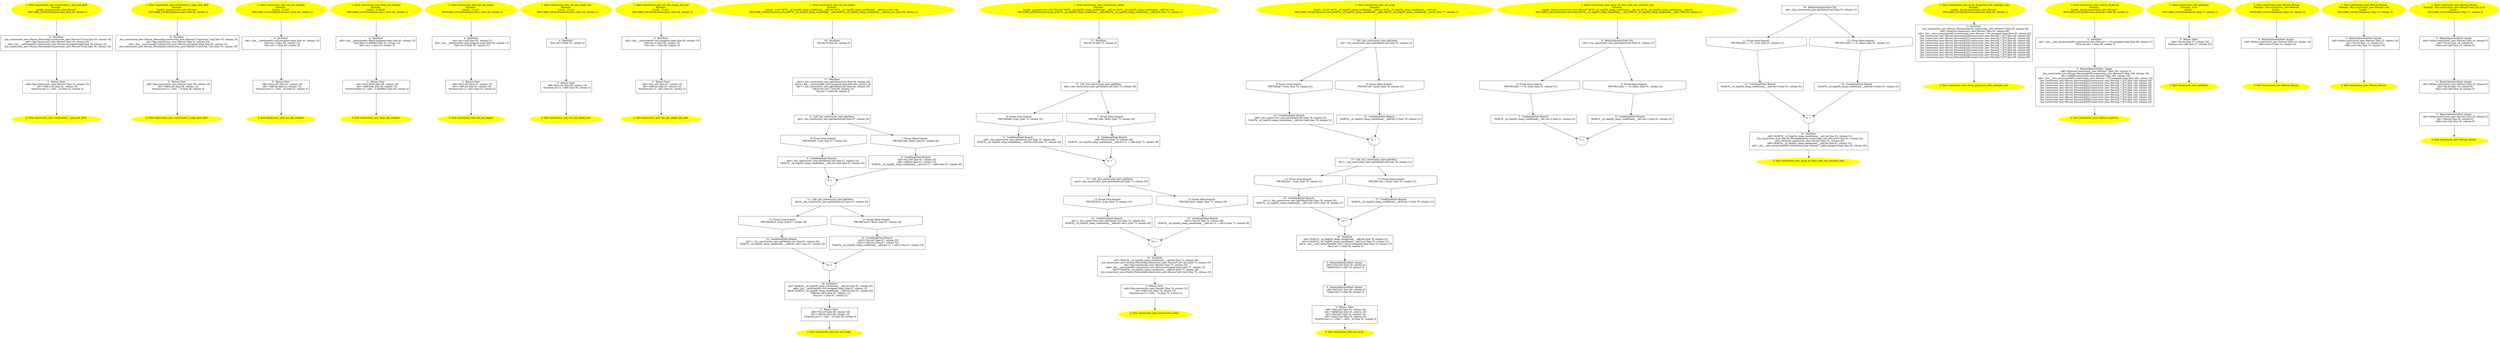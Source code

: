 /* @generated */
digraph cfg {
"constructor_1_arg_new_div0#constructor_new#798841234716809588.2c010a7c7293e961b9ed8149c3f3debe_1" [label="1: Start constructor_new::constructor_1_arg_new_div0\nFormals: \nLocals:  p:constructor_new::Person* \n   DECLARE_LOCALS(&return,&p); [line 29, column 1]\n " color=yellow style=filled]
	

	 "constructor_1_arg_new_div0#constructor_new#798841234716809588.2c010a7c7293e961b9ed8149c3f3debe_1" -> "constructor_1_arg_new_div0#constructor_new#798841234716809588.2c010a7c7293e961b9ed8149c3f3debe_4" ;
"constructor_1_arg_new_div0#constructor_new#798841234716809588.2c010a7c7293e961b9ed8149c3f3debe_2" [label="2: Exit constructor_new::constructor_1_arg_new_div0 \n  " color=yellow style=filled]
	

"constructor_1_arg_new_div0#constructor_new#798841234716809588.2c010a7c7293e961b9ed8149c3f3debe_3" [label="3:  Return Stmt \n   n$0=*&p:constructor_new::Person* [line 31, column 15]\n  n$1=*n$0.x:int [line 31, column 15]\n  *&return:int=(1 / (n$1 - 5)) [line 31, column 3]\n " shape="box"]
	

	 "constructor_1_arg_new_div0#constructor_new#798841234716809588.2c010a7c7293e961b9ed8149c3f3debe_3" -> "constructor_1_arg_new_div0#constructor_new#798841234716809588.2c010a7c7293e961b9ed8149c3f3debe_2" ;
"constructor_1_arg_new_div0#constructor_new#798841234716809588.2c010a7c7293e961b9ed8149c3f3debe_4" [label="4:  DeclStmt \n   _fun_constructor_new::Person_Person(&p:constructor_new::Person**,5:int) [line 30, column 19]\n  n$2=*&p:constructor_new::Person* [line 30, column 19]\n  n$3=_fun___new(sizeof(t=constructor_new::Person):unsigned long) [line 30, column 15]\n  _fun_constructor_new::Person_Person(n$3:constructor_new::Person*,5:int) [line 30, column 19]\n " shape="box"]
	

	 "constructor_1_arg_new_div0#constructor_new#798841234716809588.2c010a7c7293e961b9ed8149c3f3debe_4" -> "constructor_1_arg_new_div0#constructor_new#798841234716809588.2c010a7c7293e961b9ed8149c3f3debe_3" ;
"constructor_3_args_new_div0#constructor_new#13438839859480315932.2122014ebac449e6fb981ba75ba0617e_1" [label="1: Start constructor_new::constructor_3_args_new_div0\nFormals: \nLocals:  p:constructor_new::Person* \n   DECLARE_LOCALS(&return,&p); [line 34, column 1]\n " color=yellow style=filled]
	

	 "constructor_3_args_new_div0#constructor_new#13438839859480315932.2122014ebac449e6fb981ba75ba0617e_1" -> "constructor_3_args_new_div0#constructor_new#13438839859480315932.2122014ebac449e6fb981ba75ba0617e_4" ;
"constructor_3_args_new_div0#constructor_new#13438839859480315932.2122014ebac449e6fb981ba75ba0617e_2" [label="2: Exit constructor_new::constructor_3_args_new_div0 \n  " color=yellow style=filled]
	

"constructor_3_args_new_div0#constructor_new#13438839859480315932.2122014ebac449e6fb981ba75ba0617e_3" [label="3:  Return Stmt \n   n$0=*&p:constructor_new::Person* [line 36, column 15]\n  n$1=*n$0.z:int [line 36, column 15]\n  *&return:int=(1 / (n$1 - 7)) [line 36, column 3]\n " shape="box"]
	

	 "constructor_3_args_new_div0#constructor_new#13438839859480315932.2122014ebac449e6fb981ba75ba0617e_3" -> "constructor_3_args_new_div0#constructor_new#13438839859480315932.2122014ebac449e6fb981ba75ba0617e_2" ;
"constructor_3_args_new_div0#constructor_new#13438839859480315932.2122014ebac449e6fb981ba75ba0617e_4" [label="4:  DeclStmt \n   _fun_constructor_new::Person_Person(&p:constructor_new::Person**,5:int,6:int,7:int) [line 35, column 19]\n  n$2=*&p:constructor_new::Person* [line 35, column 19]\n  n$3=_fun___new(sizeof(t=constructor_new::Person):unsigned long) [line 35, column 15]\n  _fun_constructor_new::Person_Person(n$3:constructor_new::Person*,5:int,6:int,7:int) [line 35, column 19]\n " shape="box"]
	

	 "constructor_3_args_new_div0#constructor_new#13438839859480315932.2122014ebac449e6fb981ba75ba0617e_4" -> "constructor_3_args_new_div0#constructor_new#13438839859480315932.2122014ebac449e6fb981ba75ba0617e_3" ;
"int_init_number#constructor_new#16564762083428359974.2a1c04c2e924068dd02b097712efe518_1" [label="1: Start constructor_new::int_init_number\nFormals: \nLocals:  x1:int* \n   DECLARE_LOCALS(&return,&x1); [line 39, column 1]\n " color=yellow style=filled]
	

	 "int_init_number#constructor_new#16564762083428359974.2a1c04c2e924068dd02b097712efe518_1" -> "int_init_number#constructor_new#16564762083428359974.2a1c04c2e924068dd02b097712efe518_4" ;
"int_init_number#constructor_new#16564762083428359974.2a1c04c2e924068dd02b097712efe518_2" [label="2: Exit constructor_new::int_init_number \n  " color=yellow style=filled]
	

"int_init_number#constructor_new#16564762083428359974.2a1c04c2e924068dd02b097712efe518_3" [label="3:  Return Stmt \n   n$0=*&x1:int* [line 41, column 16]\n  n$1=*n$0:int [line 41, column 15]\n  *&return:int=(1 / (n$1 - 5)) [line 41, column 3]\n " shape="box"]
	

	 "int_init_number#constructor_new#16564762083428359974.2a1c04c2e924068dd02b097712efe518_3" -> "int_init_number#constructor_new#16564762083428359974.2a1c04c2e924068dd02b097712efe518_2" ;
"int_init_number#constructor_new#16564762083428359974.2a1c04c2e924068dd02b097712efe518_4" [label="4:  DeclStmt \n   n$2=_fun___new(sizeof(t=int):unsigned long) [line 40, column 13]\n  *n$2:int=5 [line 40, column 13]\n  *&x1:int=-1 [line 40, column 3]\n " shape="box"]
	

	 "int_init_number#constructor_new#16564762083428359974.2a1c04c2e924068dd02b097712efe518_4" -> "int_init_number#constructor_new#16564762083428359974.2a1c04c2e924068dd02b097712efe518_3" ;
"float_init_number#constructor_new#3988440966025503299.b1d13528d0a983c1943c8fdd13e58be6_1" [label="1: Start constructor_new::float_init_number\nFormals: \nLocals:  x1:float* \n   DECLARE_LOCALS(&return,&x1); [line 44, column 1]\n " color=yellow style=filled]
	

	 "float_init_number#constructor_new#3988440966025503299.b1d13528d0a983c1943c8fdd13e58be6_1" -> "float_init_number#constructor_new#3988440966025503299.b1d13528d0a983c1943c8fdd13e58be6_4" ;
"float_init_number#constructor_new#3988440966025503299.b1d13528d0a983c1943c8fdd13e58be6_2" [label="2: Exit constructor_new::float_init_number \n  " color=yellow style=filled]
	

"float_init_number#constructor_new#3988440966025503299.b1d13528d0a983c1943c8fdd13e58be6_3" [label="3:  Return Stmt \n   n$0=*&x1:float* [line 46, column 16]\n  n$1=*n$0:float [line 46, column 15]\n  *&return:float=(1 / (n$1 - 5.400000)) [line 46, column 3]\n " shape="box"]
	

	 "float_init_number#constructor_new#3988440966025503299.b1d13528d0a983c1943c8fdd13e58be6_3" -> "float_init_number#constructor_new#3988440966025503299.b1d13528d0a983c1943c8fdd13e58be6_2" ;
"float_init_number#constructor_new#3988440966025503299.b1d13528d0a983c1943c8fdd13e58be6_4" [label="4:  DeclStmt \n   n$2=_fun___new(sizeof(t=float):unsigned long) [line 45, column 15]\n  *n$2:float=5.400000 [line 45, column 15]\n  *&x1:int=-1 [line 45, column 3]\n " shape="box"]
	

	 "float_init_number#constructor_new#3988440966025503299.b1d13528d0a983c1943c8fdd13e58be6_4" -> "float_init_number#constructor_new#3988440966025503299.b1d13528d0a983c1943c8fdd13e58be6_3" ;
"int_init_empty#constructor_new#15413029864213743197.d5b807871fe4ea10e898a381f0edef4d_1" [label="1: Start constructor_new::int_init_empty\nFormals: \nLocals:  x1:int* \n   DECLARE_LOCALS(&return,&x1); [line 49, column 1]\n " color=yellow style=filled]
	

	 "int_init_empty#constructor_new#15413029864213743197.d5b807871fe4ea10e898a381f0edef4d_1" -> "int_init_empty#constructor_new#15413029864213743197.d5b807871fe4ea10e898a381f0edef4d_4" ;
"int_init_empty#constructor_new#15413029864213743197.d5b807871fe4ea10e898a381f0edef4d_2" [label="2: Exit constructor_new::int_init_empty \n  " color=yellow style=filled]
	

"int_init_empty#constructor_new#15413029864213743197.d5b807871fe4ea10e898a381f0edef4d_3" [label="3:  Return Stmt \n   n$0=*&x1:int* [line 51, column 15]\n  n$1=*n$0:int [line 51, column 14]\n  *&return:int=(1 / n$1) [line 51, column 3]\n " shape="box"]
	

	 "int_init_empty#constructor_new#15413029864213743197.d5b807871fe4ea10e898a381f0edef4d_3" -> "int_init_empty#constructor_new#15413029864213743197.d5b807871fe4ea10e898a381f0edef4d_2" ;
"int_init_empty#constructor_new#15413029864213743197.d5b807871fe4ea10e898a381f0edef4d_4" [label="4:  DeclStmt \n   *&x1:int*=null [line 50, column 21]\n  n$2=_fun___new(sizeof(t=int):unsigned long) [line 50, column 13]\n  *n$2:int=0 [line 50, column 21]\n " shape="box"]
	

	 "int_init_empty#constructor_new#15413029864213743197.d5b807871fe4ea10e898a381f0edef4d_4" -> "int_init_empty#constructor_new#15413029864213743197.d5b807871fe4ea10e898a381f0edef4d_3" ;
"int_init_empty_list#constructor_new#3613770932207490177.2b4662eed1a13d3237e163f39bc6397c_1" [label="1: Start constructor_new::int_init_empty_list\nFormals: \nLocals:  x1:int \n   DECLARE_LOCALS(&return,&x1); [line 54, column 1]\n " color=yellow style=filled]
	

	 "int_init_empty_list#constructor_new#3613770932207490177.2b4662eed1a13d3237e163f39bc6397c_1" -> "int_init_empty_list#constructor_new#3613770932207490177.2b4662eed1a13d3237e163f39bc6397c_4" ;
"int_init_empty_list#constructor_new#3613770932207490177.2b4662eed1a13d3237e163f39bc6397c_2" [label="2: Exit constructor_new::int_init_empty_list \n  " color=yellow style=filled]
	

"int_init_empty_list#constructor_new#3613770932207490177.2b4662eed1a13d3237e163f39bc6397c_3" [label="3:  Return Stmt \n   n$0=*&x1:int [line 56, column 14]\n  *&return:int=(1 / n$0) [line 56, column 3]\n " shape="box"]
	

	 "int_init_empty_list#constructor_new#3613770932207490177.2b4662eed1a13d3237e163f39bc6397c_3" -> "int_init_empty_list#constructor_new#3613770932207490177.2b4662eed1a13d3237e163f39bc6397c_2" ;
"int_init_empty_list#constructor_new#3613770932207490177.2b4662eed1a13d3237e163f39bc6397c_4" [label="4:  DeclStmt \n   *&x1:int=0 [line 55, column 3]\n " shape="box"]
	

	 "int_init_empty_list#constructor_new#3613770932207490177.2b4662eed1a13d3237e163f39bc6397c_4" -> "int_init_empty_list#constructor_new#3613770932207490177.2b4662eed1a13d3237e163f39bc6397c_3" ;
"int_init_empty_list_new#constructor_new#18093274870234850959.e77c2840901e6e789e52d55ac81db88f_1" [label="1: Start constructor_new::int_init_empty_list_new\nFormals: \nLocals:  x1:int* \n   DECLARE_LOCALS(&return,&x1); [line 59, column 1]\n " color=yellow style=filled]
	

	 "int_init_empty_list_new#constructor_new#18093274870234850959.e77c2840901e6e789e52d55ac81db88f_1" -> "int_init_empty_list_new#constructor_new#18093274870234850959.e77c2840901e6e789e52d55ac81db88f_4" ;
"int_init_empty_list_new#constructor_new#18093274870234850959.e77c2840901e6e789e52d55ac81db88f_2" [label="2: Exit constructor_new::int_init_empty_list_new \n  " color=yellow style=filled]
	

"int_init_empty_list_new#constructor_new#18093274870234850959.e77c2840901e6e789e52d55ac81db88f_3" [label="3:  Return Stmt \n   n$0=*&x1:int* [line 61, column 15]\n  n$1=*n$0:int [line 61, column 14]\n  *&return:int=(1 / n$1) [line 61, column 3]\n " shape="box"]
	

	 "int_init_empty_list_new#constructor_new#18093274870234850959.e77c2840901e6e789e52d55ac81db88f_3" -> "int_init_empty_list_new#constructor_new#18093274870234850959.e77c2840901e6e789e52d55ac81db88f_2" ;
"int_init_empty_list_new#constructor_new#18093274870234850959.e77c2840901e6e789e52d55ac81db88f_4" [label="4:  DeclStmt \n   n$2=_fun___new(sizeof(t=int):unsigned long) [line 60, column 13]\n  *n$2:int=0 [line 60, column 13]\n  *&x1:int=-1 [line 60, column 3]\n " shape="box"]
	

	 "int_init_empty_list_new#constructor_new#18093274870234850959.e77c2840901e6e789e52d55ac81db88f_4" -> "int_init_empty_list_new#constructor_new#18093274870234850959.e77c2840901e6e789e52d55ac81db88f_3" ;
"int_init_nodes#constructor_new#3816193909145311065.e18f1e2417086b4c8d20246eeee5dd01_1" [label="1: Start constructor_new::int_init_nodes\nFormals: \nLocals:  x:int* 0$?%__sil_tmpSIL_temp_conditional___n$2:int 0$?%__sil_tmpSIL_temp_conditional___n$9:int y:int* z:int \n   DECLARE_LOCALS(&return,&x,&0$?%__sil_tmpSIL_temp_conditional___n$2,&0$?%__sil_tmpSIL_temp_conditional___n$9,&y,&z); [line 64, column 1]\n " color=yellow style=filled]
	

	 "int_init_nodes#constructor_new#3816193909145311065.e18f1e2417086b4c8d20246eeee5dd01_1" -> "int_init_nodes#constructor_new#3816193909145311065.e18f1e2417086b4c8d20246eeee5dd01_18" ;
"int_init_nodes#constructor_new#3816193909145311065.e18f1e2417086b4c8d20246eeee5dd01_2" [label="2: Exit constructor_new::int_init_nodes \n  " color=yellow style=filled]
	

"int_init_nodes#constructor_new#3816193909145311065.e18f1e2417086b4c8d20246eeee5dd01_3" [label="3:  Return Stmt \n   n$0=*&x:int* [line 68, column 16]\n  n$1=*n$0:int [line 68, column 15]\n  *&return:int=(1 / (n$1 - 5)) [line 68, column 3]\n " shape="box"]
	

	 "int_init_nodes#constructor_new#3816193909145311065.e18f1e2417086b4c8d20246eeee5dd01_3" -> "int_init_nodes#constructor_new#3816193909145311065.e18f1e2417086b4c8d20246eeee5dd01_2" ;
"int_init_nodes#constructor_new#3816193909145311065.e18f1e2417086b4c8d20246eeee5dd01_4" [label="4: + \n  " ]
	

	 "int_init_nodes#constructor_new#3816193909145311065.e18f1e2417086b4c8d20246eeee5dd01_4" -> "int_init_nodes#constructor_new#3816193909145311065.e18f1e2417086b4c8d20246eeee5dd01_11" ;
"int_init_nodes#constructor_new#3816193909145311065.e18f1e2417086b4c8d20246eeee5dd01_5" [label="5:  Call _fun_constructor_new::getValue \n   n$3=_fun_constructor_new::getValue(0:int) [line 67, column 20]\n " shape="box"]
	

	 "int_init_nodes#constructor_new#3816193909145311065.e18f1e2417086b4c8d20246eeee5dd01_5" -> "int_init_nodes#constructor_new#3816193909145311065.e18f1e2417086b4c8d20246eeee5dd01_6" ;
	 "int_init_nodes#constructor_new#3816193909145311065.e18f1e2417086b4c8d20246eeee5dd01_5" -> "int_init_nodes#constructor_new#3816193909145311065.e18f1e2417086b4c8d20246eeee5dd01_7" ;
"int_init_nodes#constructor_new#3816193909145311065.e18f1e2417086b4c8d20246eeee5dd01_6" [label="6: Prune (true branch) \n   PRUNE(n$3, true); [line 67, column 20]\n " shape="invhouse"]
	

	 "int_init_nodes#constructor_new#3816193909145311065.e18f1e2417086b4c8d20246eeee5dd01_6" -> "int_init_nodes#constructor_new#3816193909145311065.e18f1e2417086b4c8d20246eeee5dd01_8" ;
"int_init_nodes#constructor_new#3816193909145311065.e18f1e2417086b4c8d20246eeee5dd01_7" [label="7: Prune (false branch) \n   PRUNE(!n$3, false); [line 67, column 20]\n " shape="invhouse"]
	

	 "int_init_nodes#constructor_new#3816193909145311065.e18f1e2417086b4c8d20246eeee5dd01_7" -> "int_init_nodes#constructor_new#3816193909145311065.e18f1e2417086b4c8d20246eeee5dd01_9" ;
"int_init_nodes#constructor_new#3816193909145311065.e18f1e2417086b4c8d20246eeee5dd01_8" [label="8:  ConditinalStmt Branch \n   n$4=_fun_constructor_new::getValue(1:int) [line 67, column 34]\n  *&0$?%__sil_tmpSIL_temp_conditional___n$2:int=n$4 [line 67, column 20]\n " shape="box"]
	

	 "int_init_nodes#constructor_new#3816193909145311065.e18f1e2417086b4c8d20246eeee5dd01_8" -> "int_init_nodes#constructor_new#3816193909145311065.e18f1e2417086b4c8d20246eeee5dd01_4" ;
"int_init_nodes#constructor_new#3816193909145311065.e18f1e2417086b4c8d20246eeee5dd01_9" [label="9:  ConditinalStmt Branch \n   n$5=*&y:int* [line 67, column 53]\n  n$6=*n$5:int [line 67, column 52]\n  *&0$?%__sil_tmpSIL_temp_conditional___n$2:int=(1 + n$6) [line 67, column 20]\n " shape="box"]
	

	 "int_init_nodes#constructor_new#3816193909145311065.e18f1e2417086b4c8d20246eeee5dd01_9" -> "int_init_nodes#constructor_new#3816193909145311065.e18f1e2417086b4c8d20246eeee5dd01_4" ;
"int_init_nodes#constructor_new#3816193909145311065.e18f1e2417086b4c8d20246eeee5dd01_10" [label="10: + \n  " ]
	

	 "int_init_nodes#constructor_new#3816193909145311065.e18f1e2417086b4c8d20246eeee5dd01_10" -> "int_init_nodes#constructor_new#3816193909145311065.e18f1e2417086b4c8d20246eeee5dd01_16" ;
"int_init_nodes#constructor_new#3816193909145311065.e18f1e2417086b4c8d20246eeee5dd01_11" [label="11:  Call _fun_constructor_new::getValue \n   n$10=_fun_constructor_new::getValue(0:int) [line 67, column 20]\n " shape="box"]
	

	 "int_init_nodes#constructor_new#3816193909145311065.e18f1e2417086b4c8d20246eeee5dd01_11" -> "int_init_nodes#constructor_new#3816193909145311065.e18f1e2417086b4c8d20246eeee5dd01_12" ;
	 "int_init_nodes#constructor_new#3816193909145311065.e18f1e2417086b4c8d20246eeee5dd01_11" -> "int_init_nodes#constructor_new#3816193909145311065.e18f1e2417086b4c8d20246eeee5dd01_13" ;
"int_init_nodes#constructor_new#3816193909145311065.e18f1e2417086b4c8d20246eeee5dd01_12" [label="12: Prune (true branch) \n   PRUNE(n$10, true); [line 67, column 20]\n " shape="invhouse"]
	

	 "int_init_nodes#constructor_new#3816193909145311065.e18f1e2417086b4c8d20246eeee5dd01_12" -> "int_init_nodes#constructor_new#3816193909145311065.e18f1e2417086b4c8d20246eeee5dd01_14" ;
"int_init_nodes#constructor_new#3816193909145311065.e18f1e2417086b4c8d20246eeee5dd01_13" [label="13: Prune (false branch) \n   PRUNE(!n$10, false); [line 67, column 20]\n " shape="invhouse"]
	

	 "int_init_nodes#constructor_new#3816193909145311065.e18f1e2417086b4c8d20246eeee5dd01_13" -> "int_init_nodes#constructor_new#3816193909145311065.e18f1e2417086b4c8d20246eeee5dd01_15" ;
"int_init_nodes#constructor_new#3816193909145311065.e18f1e2417086b4c8d20246eeee5dd01_14" [label="14:  ConditinalStmt Branch \n   n$11=_fun_constructor_new::getValue(1:int) [line 67, column 34]\n  *&0$?%__sil_tmpSIL_temp_conditional___n$9:int=n$11 [line 67, column 20]\n " shape="box"]
	

	 "int_init_nodes#constructor_new#3816193909145311065.e18f1e2417086b4c8d20246eeee5dd01_14" -> "int_init_nodes#constructor_new#3816193909145311065.e18f1e2417086b4c8d20246eeee5dd01_10" ;
"int_init_nodes#constructor_new#3816193909145311065.e18f1e2417086b4c8d20246eeee5dd01_15" [label="15:  ConditinalStmt Branch \n   n$12=*&y:int* [line 67, column 53]\n  n$13=*n$12:int [line 67, column 52]\n  *&0$?%__sil_tmpSIL_temp_conditional___n$9:int=(1 + n$13) [line 67, column 20]\n " shape="box"]
	

	 "int_init_nodes#constructor_new#3816193909145311065.e18f1e2417086b4c8d20246eeee5dd01_15" -> "int_init_nodes#constructor_new#3816193909145311065.e18f1e2417086b4c8d20246eeee5dd01_10" ;
"int_init_nodes#constructor_new#3816193909145311065.e18f1e2417086b4c8d20246eeee5dd01_16" [label="16:  DeclStmt \n   n$7=*&0$?%__sil_tmpSIL_temp_conditional___n$2:int [line 67, column 20]\n  n$8=_fun___new(sizeof(t=int):unsigned long) [line 67, column 12]\n  n$14=*&0$?%__sil_tmpSIL_temp_conditional___n$9:int [line 67, column 20]\n  *n$8:int=n$14 [line 67, column 12]\n  *&x:int=-1 [line 67, column 3]\n " shape="box"]
	

	 "int_init_nodes#constructor_new#3816193909145311065.e18f1e2417086b4c8d20246eeee5dd01_16" -> "int_init_nodes#constructor_new#3816193909145311065.e18f1e2417086b4c8d20246eeee5dd01_3" ;
"int_init_nodes#constructor_new#3816193909145311065.e18f1e2417086b4c8d20246eeee5dd01_17" [label="17:  DeclStmt \n   n$15=_fun_constructor_new::getValue(4:int) [line 66, column 20]\n  n$16=_fun___new(sizeof(t=int):unsigned long) [line 66, column 12]\n  n$17=_fun_constructor_new::getValue(4:int) [line 66, column 20]\n  *n$16:int=n$17 [line 66, column 12]\n  *&y:int=-1 [line 66, column 3]\n " shape="box"]
	

	 "int_init_nodes#constructor_new#3816193909145311065.e18f1e2417086b4c8d20246eeee5dd01_17" -> "int_init_nodes#constructor_new#3816193909145311065.e18f1e2417086b4c8d20246eeee5dd01_5" ;
"int_init_nodes#constructor_new#3816193909145311065.e18f1e2417086b4c8d20246eeee5dd01_18" [label="18:  DeclStmt \n   *&z:int=6 [line 65, column 3]\n " shape="box"]
	

	 "int_init_nodes#constructor_new#3816193909145311065.e18f1e2417086b4c8d20246eeee5dd01_18" -> "int_init_nodes#constructor_new#3816193909145311065.e18f1e2417086b4c8d20246eeee5dd01_17" ;
"constructor_nodes#constructor_new#2199504594298711726.73e416487288cbd4adea79b64a17dbe2_1" [label="1: Start constructor_new::constructor_nodes\nFormals: \nLocals:  p:constructor_new::Person* 0$?%__sil_tmpSIL_temp_conditional___n$3:int 0$?%__sil_tmpSIL_temp_conditional___n$9:int z:int \n   DECLARE_LOCALS(&return,&p,&0$?%__sil_tmpSIL_temp_conditional___n$3,&0$?%__sil_tmpSIL_temp_conditional___n$9,&z); [line 71, column 1]\n " color=yellow style=filled]
	

	 "constructor_nodes#constructor_new#2199504594298711726.73e416487288cbd4adea79b64a17dbe2_1" -> "constructor_nodes#constructor_new#2199504594298711726.73e416487288cbd4adea79b64a17dbe2_17" ;
"constructor_nodes#constructor_new#2199504594298711726.73e416487288cbd4adea79b64a17dbe2_2" [label="2: Exit constructor_new::constructor_nodes \n  " color=yellow style=filled]
	

"constructor_nodes#constructor_new#2199504594298711726.73e416487288cbd4adea79b64a17dbe2_3" [label="3:  Return Stmt \n   n$0=*&p:constructor_new::Person* [line 74, column 15]\n  n$1=*n$0.x:int [line 74, column 15]\n  *&return:int=(1 / (n$1 - 7)) [line 74, column 3]\n " shape="box"]
	

	 "constructor_nodes#constructor_new#2199504594298711726.73e416487288cbd4adea79b64a17dbe2_3" -> "constructor_nodes#constructor_new#2199504594298711726.73e416487288cbd4adea79b64a17dbe2_2" ;
"constructor_nodes#constructor_new#2199504594298711726.73e416487288cbd4adea79b64a17dbe2_4" [label="4: + \n  " ]
	

	 "constructor_nodes#constructor_new#2199504594298711726.73e416487288cbd4adea79b64a17dbe2_4" -> "constructor_nodes#constructor_new#2199504594298711726.73e416487288cbd4adea79b64a17dbe2_11" ;
"constructor_nodes#constructor_new#2199504594298711726.73e416487288cbd4adea79b64a17dbe2_5" [label="5:  Call _fun_constructor_new::getValue \n   n$4=_fun_constructor_new::getValue(0:int) [line 73, column 26]\n " shape="box"]
	

	 "constructor_nodes#constructor_new#2199504594298711726.73e416487288cbd4adea79b64a17dbe2_5" -> "constructor_nodes#constructor_new#2199504594298711726.73e416487288cbd4adea79b64a17dbe2_6" ;
	 "constructor_nodes#constructor_new#2199504594298711726.73e416487288cbd4adea79b64a17dbe2_5" -> "constructor_nodes#constructor_new#2199504594298711726.73e416487288cbd4adea79b64a17dbe2_7" ;
"constructor_nodes#constructor_new#2199504594298711726.73e416487288cbd4adea79b64a17dbe2_6" [label="6: Prune (true branch) \n   PRUNE(n$4, true); [line 73, column 26]\n " shape="invhouse"]
	

	 "constructor_nodes#constructor_new#2199504594298711726.73e416487288cbd4adea79b64a17dbe2_6" -> "constructor_nodes#constructor_new#2199504594298711726.73e416487288cbd4adea79b64a17dbe2_8" ;
"constructor_nodes#constructor_new#2199504594298711726.73e416487288cbd4adea79b64a17dbe2_7" [label="7: Prune (false branch) \n   PRUNE(!n$4, false); [line 73, column 26]\n " shape="invhouse"]
	

	 "constructor_nodes#constructor_new#2199504594298711726.73e416487288cbd4adea79b64a17dbe2_7" -> "constructor_nodes#constructor_new#2199504594298711726.73e416487288cbd4adea79b64a17dbe2_9" ;
"constructor_nodes#constructor_new#2199504594298711726.73e416487288cbd4adea79b64a17dbe2_8" [label="8:  ConditinalStmt Branch \n   n$5=_fun_constructor_new::getValue(1:int) [line 73, column 40]\n  *&0$?%__sil_tmpSIL_temp_conditional___n$3:int=n$5 [line 73, column 26]\n " shape="box"]
	

	 "constructor_nodes#constructor_new#2199504594298711726.73e416487288cbd4adea79b64a17dbe2_8" -> "constructor_nodes#constructor_new#2199504594298711726.73e416487288cbd4adea79b64a17dbe2_4" ;
"constructor_nodes#constructor_new#2199504594298711726.73e416487288cbd4adea79b64a17dbe2_9" [label="9:  ConditinalStmt Branch \n   n$6=*&z:int [line 73, column 58]\n  *&0$?%__sil_tmpSIL_temp_conditional___n$3:int=(1 + n$6) [line 73, column 26]\n " shape="box"]
	

	 "constructor_nodes#constructor_new#2199504594298711726.73e416487288cbd4adea79b64a17dbe2_9" -> "constructor_nodes#constructor_new#2199504594298711726.73e416487288cbd4adea79b64a17dbe2_4" ;
"constructor_nodes#constructor_new#2199504594298711726.73e416487288cbd4adea79b64a17dbe2_10" [label="10: + \n  " ]
	

	 "constructor_nodes#constructor_new#2199504594298711726.73e416487288cbd4adea79b64a17dbe2_10" -> "constructor_nodes#constructor_new#2199504594298711726.73e416487288cbd4adea79b64a17dbe2_16" ;
"constructor_nodes#constructor_new#2199504594298711726.73e416487288cbd4adea79b64a17dbe2_11" [label="11:  Call _fun_constructor_new::getValue \n   n$10=_fun_constructor_new::getValue(0:int) [line 73, column 26]\n " shape="box"]
	

	 "constructor_nodes#constructor_new#2199504594298711726.73e416487288cbd4adea79b64a17dbe2_11" -> "constructor_nodes#constructor_new#2199504594298711726.73e416487288cbd4adea79b64a17dbe2_12" ;
	 "constructor_nodes#constructor_new#2199504594298711726.73e416487288cbd4adea79b64a17dbe2_11" -> "constructor_nodes#constructor_new#2199504594298711726.73e416487288cbd4adea79b64a17dbe2_13" ;
"constructor_nodes#constructor_new#2199504594298711726.73e416487288cbd4adea79b64a17dbe2_12" [label="12: Prune (true branch) \n   PRUNE(n$10, true); [line 73, column 26]\n " shape="invhouse"]
	

	 "constructor_nodes#constructor_new#2199504594298711726.73e416487288cbd4adea79b64a17dbe2_12" -> "constructor_nodes#constructor_new#2199504594298711726.73e416487288cbd4adea79b64a17dbe2_14" ;
"constructor_nodes#constructor_new#2199504594298711726.73e416487288cbd4adea79b64a17dbe2_13" [label="13: Prune (false branch) \n   PRUNE(!n$10, false); [line 73, column 26]\n " shape="invhouse"]
	

	 "constructor_nodes#constructor_new#2199504594298711726.73e416487288cbd4adea79b64a17dbe2_13" -> "constructor_nodes#constructor_new#2199504594298711726.73e416487288cbd4adea79b64a17dbe2_15" ;
"constructor_nodes#constructor_new#2199504594298711726.73e416487288cbd4adea79b64a17dbe2_14" [label="14:  ConditinalStmt Branch \n   n$11=_fun_constructor_new::getValue(1:int) [line 73, column 40]\n  *&0$?%__sil_tmpSIL_temp_conditional___n$9:int=n$11 [line 73, column 26]\n " shape="box"]
	

	 "constructor_nodes#constructor_new#2199504594298711726.73e416487288cbd4adea79b64a17dbe2_14" -> "constructor_nodes#constructor_new#2199504594298711726.73e416487288cbd4adea79b64a17dbe2_10" ;
"constructor_nodes#constructor_new#2199504594298711726.73e416487288cbd4adea79b64a17dbe2_15" [label="15:  ConditinalStmt Branch \n   n$12=*&z:int [line 73, column 58]\n  *&0$?%__sil_tmpSIL_temp_conditional___n$9:int=(1 + n$12) [line 73, column 26]\n " shape="box"]
	

	 "constructor_nodes#constructor_new#2199504594298711726.73e416487288cbd4adea79b64a17dbe2_15" -> "constructor_nodes#constructor_new#2199504594298711726.73e416487288cbd4adea79b64a17dbe2_10" ;
"constructor_nodes#constructor_new#2199504594298711726.73e416487288cbd4adea79b64a17dbe2_16" [label="16:  DeclStmt \n   n$7=*&0$?%__sil_tmpSIL_temp_conditional___n$3:int [line 73, column 26]\n  _fun_constructor_new::Person_Person(&p:constructor_new::Person**,n$7:int) [line 73, column 19]\n  n$2=*&p:constructor_new::Person* [line 73, column 19]\n  n$8=_fun___new(sizeof(t=constructor_new::Person):unsigned long) [line 73, column 15]\n  n$13=*&0$?%__sil_tmpSIL_temp_conditional___n$9:int [line 73, column 26]\n  _fun_constructor_new::Person_Person(n$8:constructor_new::Person*,n$13:int) [line 73, column 19]\n " shape="box"]
	

	 "constructor_nodes#constructor_new#2199504594298711726.73e416487288cbd4adea79b64a17dbe2_16" -> "constructor_nodes#constructor_new#2199504594298711726.73e416487288cbd4adea79b64a17dbe2_3" ;
"constructor_nodes#constructor_new#2199504594298711726.73e416487288cbd4adea79b64a17dbe2_17" [label="17:  DeclStmt \n   *&z:int=6 [line 72, column 3]\n " shape="box"]
	

	 "constructor_nodes#constructor_new#2199504594298711726.73e416487288cbd4adea79b64a17dbe2_17" -> "constructor_nodes#constructor_new#2199504594298711726.73e416487288cbd4adea79b64a17dbe2_5" ;
"int_array#constructor_new#17288301834361373856.f0e67f3600c928968ac2559eafa09ba2_1" [label="1: Start constructor_new::int_array\nFormals: \nLocals:  x2:int* 0$?%__sil_tmpSIL_temp_conditional___n$6:int 0$?%__sil_tmpSIL_temp_conditional___n$10:int \n   DECLARE_LOCALS(&return,&x2,&0$?%__sil_tmpSIL_temp_conditional___n$6,&0$?%__sil_tmpSIL_temp_conditional___n$10); [line 77, column 1]\n " color=yellow style=filled]
	

	 "int_array#constructor_new#17288301834361373856.f0e67f3600c928968ac2559eafa09ba2_1" -> "int_array#constructor_new#17288301834361373856.f0e67f3600c928968ac2559eafa09ba2_7" ;
"int_array#constructor_new#17288301834361373856.f0e67f3600c928968ac2559eafa09ba2_2" [label="2: Exit constructor_new::int_array \n  " color=yellow style=filled]
	

"int_array#constructor_new#17288301834361373856.f0e67f3600c928968ac2559eafa09ba2_3" [label="3:  Return Stmt \n   n$0=*&x2:int* [line 81, column 16]\n  n$1=*n$0[0]:int [line 81, column 16]\n  n$2=*&x2:int* [line 81, column 24]\n  n$3=*n$2[1]:int [line 81, column 24]\n  *&return:int=(1 / ((n$1 + n$3) - 3)) [line 81, column 3]\n " shape="box"]
	

	 "int_array#constructor_new#17288301834361373856.f0e67f3600c928968ac2559eafa09ba2_3" -> "int_array#constructor_new#17288301834361373856.f0e67f3600c928968ac2559eafa09ba2_2" ;
"int_array#constructor_new#17288301834361373856.f0e67f3600c928968ac2559eafa09ba2_4" [label="4:  BinaryOperatorStmt: Assign \n   n$4=*&x2:int* [line 80, column 3]\n  *n$4[1]:int=2 [line 80, column 3]\n " shape="box"]
	

	 "int_array#constructor_new#17288301834361373856.f0e67f3600c928968ac2559eafa09ba2_4" -> "int_array#constructor_new#17288301834361373856.f0e67f3600c928968ac2559eafa09ba2_3" ;
"int_array#constructor_new#17288301834361373856.f0e67f3600c928968ac2559eafa09ba2_5" [label="5:  BinaryOperatorStmt: Assign \n   n$5=*&x2:int* [line 79, column 3]\n  *n$5[0]:int=1 [line 79, column 3]\n " shape="box"]
	

	 "int_array#constructor_new#17288301834361373856.f0e67f3600c928968ac2559eafa09ba2_5" -> "int_array#constructor_new#17288301834361373856.f0e67f3600c928968ac2559eafa09ba2_4" ;
"int_array#constructor_new#17288301834361373856.f0e67f3600c928968ac2559eafa09ba2_6" [label="6: + \n  " ]
	

	 "int_array#constructor_new#17288301834361373856.f0e67f3600c928968ac2559eafa09ba2_6" -> "int_array#constructor_new#17288301834361373856.f0e67f3600c928968ac2559eafa09ba2_13" ;
"int_array#constructor_new#17288301834361373856.f0e67f3600c928968ac2559eafa09ba2_7" [label="7:  Call _fun_constructor_new::getValue \n   n$7=_fun_constructor_new::getValue(5:int) [line 78, column 21]\n " shape="box"]
	

	 "int_array#constructor_new#17288301834361373856.f0e67f3600c928968ac2559eafa09ba2_7" -> "int_array#constructor_new#17288301834361373856.f0e67f3600c928968ac2559eafa09ba2_8" ;
	 "int_array#constructor_new#17288301834361373856.f0e67f3600c928968ac2559eafa09ba2_7" -> "int_array#constructor_new#17288301834361373856.f0e67f3600c928968ac2559eafa09ba2_9" ;
"int_array#constructor_new#17288301834361373856.f0e67f3600c928968ac2559eafa09ba2_8" [label="8: Prune (true branch) \n   PRUNE(n$7, true); [line 78, column 21]\n " shape="invhouse"]
	

	 "int_array#constructor_new#17288301834361373856.f0e67f3600c928968ac2559eafa09ba2_8" -> "int_array#constructor_new#17288301834361373856.f0e67f3600c928968ac2559eafa09ba2_10" ;
"int_array#constructor_new#17288301834361373856.f0e67f3600c928968ac2559eafa09ba2_9" [label="9: Prune (false branch) \n   PRUNE(!n$7, false); [line 78, column 21]\n " shape="invhouse"]
	

	 "int_array#constructor_new#17288301834361373856.f0e67f3600c928968ac2559eafa09ba2_9" -> "int_array#constructor_new#17288301834361373856.f0e67f3600c928968ac2559eafa09ba2_11" ;
"int_array#constructor_new#17288301834361373856.f0e67f3600c928968ac2559eafa09ba2_10" [label="10:  ConditinalStmt Branch \n   n$8=_fun_constructor_new::getValue(5:int) [line 78, column 35]\n  *&0$?%__sil_tmpSIL_temp_conditional___n$6:int=n$8 [line 78, column 21]\n " shape="box"]
	

	 "int_array#constructor_new#17288301834361373856.f0e67f3600c928968ac2559eafa09ba2_10" -> "int_array#constructor_new#17288301834361373856.f0e67f3600c928968ac2559eafa09ba2_6" ;
"int_array#constructor_new#17288301834361373856.f0e67f3600c928968ac2559eafa09ba2_11" [label="11:  ConditinalStmt Branch \n   *&0$?%__sil_tmpSIL_temp_conditional___n$6:int=3 [line 78, column 21]\n " shape="box"]
	

	 "int_array#constructor_new#17288301834361373856.f0e67f3600c928968ac2559eafa09ba2_11" -> "int_array#constructor_new#17288301834361373856.f0e67f3600c928968ac2559eafa09ba2_6" ;
"int_array#constructor_new#17288301834361373856.f0e67f3600c928968ac2559eafa09ba2_12" [label="12: + \n  " ]
	

	 "int_array#constructor_new#17288301834361373856.f0e67f3600c928968ac2559eafa09ba2_12" -> "int_array#constructor_new#17288301834361373856.f0e67f3600c928968ac2559eafa09ba2_18" ;
"int_array#constructor_new#17288301834361373856.f0e67f3600c928968ac2559eafa09ba2_13" [label="13:  Call _fun_constructor_new::getValue \n   n$11=_fun_constructor_new::getValue(5:int) [line 78, column 21]\n " shape="box"]
	

	 "int_array#constructor_new#17288301834361373856.f0e67f3600c928968ac2559eafa09ba2_13" -> "int_array#constructor_new#17288301834361373856.f0e67f3600c928968ac2559eafa09ba2_14" ;
	 "int_array#constructor_new#17288301834361373856.f0e67f3600c928968ac2559eafa09ba2_13" -> "int_array#constructor_new#17288301834361373856.f0e67f3600c928968ac2559eafa09ba2_15" ;
"int_array#constructor_new#17288301834361373856.f0e67f3600c928968ac2559eafa09ba2_14" [label="14: Prune (true branch) \n   PRUNE(n$11, true); [line 78, column 21]\n " shape="invhouse"]
	

	 "int_array#constructor_new#17288301834361373856.f0e67f3600c928968ac2559eafa09ba2_14" -> "int_array#constructor_new#17288301834361373856.f0e67f3600c928968ac2559eafa09ba2_16" ;
"int_array#constructor_new#17288301834361373856.f0e67f3600c928968ac2559eafa09ba2_15" [label="15: Prune (false branch) \n   PRUNE(!n$11, false); [line 78, column 21]\n " shape="invhouse"]
	

	 "int_array#constructor_new#17288301834361373856.f0e67f3600c928968ac2559eafa09ba2_15" -> "int_array#constructor_new#17288301834361373856.f0e67f3600c928968ac2559eafa09ba2_17" ;
"int_array#constructor_new#17288301834361373856.f0e67f3600c928968ac2559eafa09ba2_16" [label="16:  ConditinalStmt Branch \n   n$12=_fun_constructor_new::getValue(5:int) [line 78, column 35]\n  *&0$?%__sil_tmpSIL_temp_conditional___n$10:int=n$12 [line 78, column 21]\n " shape="box"]
	

	 "int_array#constructor_new#17288301834361373856.f0e67f3600c928968ac2559eafa09ba2_16" -> "int_array#constructor_new#17288301834361373856.f0e67f3600c928968ac2559eafa09ba2_12" ;
"int_array#constructor_new#17288301834361373856.f0e67f3600c928968ac2559eafa09ba2_17" [label="17:  ConditinalStmt Branch \n   *&0$?%__sil_tmpSIL_temp_conditional___n$10:int=3 [line 78, column 21]\n " shape="box"]
	

	 "int_array#constructor_new#17288301834361373856.f0e67f3600c928968ac2559eafa09ba2_17" -> "int_array#constructor_new#17288301834361373856.f0e67f3600c928968ac2559eafa09ba2_12" ;
"int_array#constructor_new#17288301834361373856.f0e67f3600c928968ac2559eafa09ba2_18" [label="18:  DeclStmt \n   n$9=*&0$?%__sil_tmpSIL_temp_conditional___n$6:int [line 78, column 21]\n  n$13=*&0$?%__sil_tmpSIL_temp_conditional___n$10:int [line 78, column 21]\n  n$14=_fun___new_array((sizeof(t=int) * n$13):unsigned long) [line 78, column 13]\n  *&x2:int=-1 [line 78, column 3]\n " shape="box"]
	

	 "int_array#constructor_new#17288301834361373856.f0e67f3600c928968ac2559eafa09ba2_18" -> "int_array#constructor_new#17288301834361373856.f0e67f3600c928968ac2559eafa09ba2_5" ;
"array_of_class_with_not_constant_size#constructor_new#9810665286379016302.453a7058d5d4d9a1fa36084713fcfc7d_1" [label="1: Start constructor_new::array_of_class_with_not_constant_size\nFormals: \nLocals:  tarray:constructor_new::Person* 0$?%__sil_tmpSIL_temp_conditional___n$1:int 0$?%__sil_tmpSIL_temp_conditional___n$4:int \n   DECLARE_LOCALS(&return,&tarray,&0$?%__sil_tmpSIL_temp_conditional___n$1,&0$?%__sil_tmpSIL_temp_conditional___n$4); [line 90, column 1]\n " color=yellow style=filled]
	

	 "array_of_class_with_not_constant_size#constructor_new#9810665286379016302.453a7058d5d4d9a1fa36084713fcfc7d_1" -> "array_of_class_with_not_constant_size#constructor_new#9810665286379016302.453a7058d5d4d9a1fa36084713fcfc7d_4" ;
"array_of_class_with_not_constant_size#constructor_new#9810665286379016302.453a7058d5d4d9a1fa36084713fcfc7d_2" [label="2: Exit constructor_new::array_of_class_with_not_constant_size \n  " color=yellow style=filled]
	

"array_of_class_with_not_constant_size#constructor_new#9810665286379016302.453a7058d5d4d9a1fa36084713fcfc7d_3" [label="3: + \n  " ]
	

"array_of_class_with_not_constant_size#constructor_new#9810665286379016302.453a7058d5d4d9a1fa36084713fcfc7d_4" [label="4:  BinaryOperatorStmt: EQ \n   n$2=_fun_constructor_new::getValue(5:int) [line 91, column 31]\n " shape="box"]
	

	 "array_of_class_with_not_constant_size#constructor_new#9810665286379016302.453a7058d5d4d9a1fa36084713fcfc7d_4" -> "array_of_class_with_not_constant_size#constructor_new#9810665286379016302.453a7058d5d4d9a1fa36084713fcfc7d_5" ;
	 "array_of_class_with_not_constant_size#constructor_new#9810665286379016302.453a7058d5d4d9a1fa36084713fcfc7d_4" -> "array_of_class_with_not_constant_size#constructor_new#9810665286379016302.453a7058d5d4d9a1fa36084713fcfc7d_6" ;
"array_of_class_with_not_constant_size#constructor_new#9810665286379016302.453a7058d5d4d9a1fa36084713fcfc7d_5" [label="5: Prune (true branch) \n   PRUNE((n$2 == 5), true); [line 91, column 31]\n " shape="invhouse"]
	

	 "array_of_class_with_not_constant_size#constructor_new#9810665286379016302.453a7058d5d4d9a1fa36084713fcfc7d_5" -> "array_of_class_with_not_constant_size#constructor_new#9810665286379016302.453a7058d5d4d9a1fa36084713fcfc7d_7" ;
"array_of_class_with_not_constant_size#constructor_new#9810665286379016302.453a7058d5d4d9a1fa36084713fcfc7d_6" [label="6: Prune (false branch) \n   PRUNE(!(n$2 == 5), false); [line 91, column 31]\n " shape="invhouse"]
	

	 "array_of_class_with_not_constant_size#constructor_new#9810665286379016302.453a7058d5d4d9a1fa36084713fcfc7d_6" -> "array_of_class_with_not_constant_size#constructor_new#9810665286379016302.453a7058d5d4d9a1fa36084713fcfc7d_8" ;
"array_of_class_with_not_constant_size#constructor_new#9810665286379016302.453a7058d5d4d9a1fa36084713fcfc7d_7" [label="7:  ConditinalStmt Branch \n   *&0$?%__sil_tmpSIL_temp_conditional___n$1:int=5 [line 91, column 31]\n " shape="box"]
	

	 "array_of_class_with_not_constant_size#constructor_new#9810665286379016302.453a7058d5d4d9a1fa36084713fcfc7d_7" -> "array_of_class_with_not_constant_size#constructor_new#9810665286379016302.453a7058d5d4d9a1fa36084713fcfc7d_3" ;
"array_of_class_with_not_constant_size#constructor_new#9810665286379016302.453a7058d5d4d9a1fa36084713fcfc7d_8" [label="8:  ConditinalStmt Branch \n   *&0$?%__sil_tmpSIL_temp_conditional___n$1:int=3 [line 91, column 31]\n " shape="box"]
	

	 "array_of_class_with_not_constant_size#constructor_new#9810665286379016302.453a7058d5d4d9a1fa36084713fcfc7d_8" -> "array_of_class_with_not_constant_size#constructor_new#9810665286379016302.453a7058d5d4d9a1fa36084713fcfc7d_3" ;
"array_of_class_with_not_constant_size#constructor_new#9810665286379016302.453a7058d5d4d9a1fa36084713fcfc7d_9" [label="9: + \n  " ]
	

	 "array_of_class_with_not_constant_size#constructor_new#9810665286379016302.453a7058d5d4d9a1fa36084713fcfc7d_9" -> "array_of_class_with_not_constant_size#constructor_new#9810665286379016302.453a7058d5d4d9a1fa36084713fcfc7d_15" ;
"array_of_class_with_not_constant_size#constructor_new#9810665286379016302.453a7058d5d4d9a1fa36084713fcfc7d_10" [label="10:  BinaryOperatorStmt: EQ \n   n$5=_fun_constructor_new::getValue(5:int) [line 91, column 31]\n " shape="box"]
	

	 "array_of_class_with_not_constant_size#constructor_new#9810665286379016302.453a7058d5d4d9a1fa36084713fcfc7d_10" -> "array_of_class_with_not_constant_size#constructor_new#9810665286379016302.453a7058d5d4d9a1fa36084713fcfc7d_11" ;
	 "array_of_class_with_not_constant_size#constructor_new#9810665286379016302.453a7058d5d4d9a1fa36084713fcfc7d_10" -> "array_of_class_with_not_constant_size#constructor_new#9810665286379016302.453a7058d5d4d9a1fa36084713fcfc7d_12" ;
"array_of_class_with_not_constant_size#constructor_new#9810665286379016302.453a7058d5d4d9a1fa36084713fcfc7d_11" [label="11: Prune (true branch) \n   PRUNE((n$5 == 5), true); [line 91, column 31]\n " shape="invhouse"]
	

	 "array_of_class_with_not_constant_size#constructor_new#9810665286379016302.453a7058d5d4d9a1fa36084713fcfc7d_11" -> "array_of_class_with_not_constant_size#constructor_new#9810665286379016302.453a7058d5d4d9a1fa36084713fcfc7d_13" ;
"array_of_class_with_not_constant_size#constructor_new#9810665286379016302.453a7058d5d4d9a1fa36084713fcfc7d_12" [label="12: Prune (false branch) \n   PRUNE(!(n$5 == 5), false); [line 91, column 31]\n " shape="invhouse"]
	

	 "array_of_class_with_not_constant_size#constructor_new#9810665286379016302.453a7058d5d4d9a1fa36084713fcfc7d_12" -> "array_of_class_with_not_constant_size#constructor_new#9810665286379016302.453a7058d5d4d9a1fa36084713fcfc7d_14" ;
"array_of_class_with_not_constant_size#constructor_new#9810665286379016302.453a7058d5d4d9a1fa36084713fcfc7d_13" [label="13:  ConditinalStmt Branch \n   *&0$?%__sil_tmpSIL_temp_conditional___n$4:int=5 [line 91, column 31]\n " shape="box"]
	

	 "array_of_class_with_not_constant_size#constructor_new#9810665286379016302.453a7058d5d4d9a1fa36084713fcfc7d_13" -> "array_of_class_with_not_constant_size#constructor_new#9810665286379016302.453a7058d5d4d9a1fa36084713fcfc7d_9" ;
"array_of_class_with_not_constant_size#constructor_new#9810665286379016302.453a7058d5d4d9a1fa36084713fcfc7d_14" [label="14:  ConditinalStmt Branch \n   *&0$?%__sil_tmpSIL_temp_conditional___n$4:int=3 [line 91, column 31]\n " shape="box"]
	

	 "array_of_class_with_not_constant_size#constructor_new#9810665286379016302.453a7058d5d4d9a1fa36084713fcfc7d_14" -> "array_of_class_with_not_constant_size#constructor_new#9810665286379016302.453a7058d5d4d9a1fa36084713fcfc7d_9" ;
"array_of_class_with_not_constant_size#constructor_new#9810665286379016302.453a7058d5d4d9a1fa36084713fcfc7d_15" [label="15:  DeclStmt \n   n$3=*&0$?%__sil_tmpSIL_temp_conditional___n$1:int [line 91, column 31]\n  _fun_constructor_new::Person_Person(&tarray:constructor_new::Person**) [line 91, column 24]\n  n$0=*&tarray:constructor_new::Person* [line 91, column 24]\n  n$6=*&0$?%__sil_tmpSIL_temp_conditional___n$4:int [line 91, column 31]\n  n$7=_fun___new_array((sizeof(t=constructor_new::Person) * n$6):unsigned long) [line 91, column 20]\n " shape="box"]
	

	 "array_of_class_with_not_constant_size#constructor_new#9810665286379016302.453a7058d5d4d9a1fa36084713fcfc7d_15" -> "array_of_class_with_not_constant_size#constructor_new#9810665286379016302.453a7058d5d4d9a1fa36084713fcfc7d_2" ;
"array_of_person_with_constant_size#constructor_new#10198805942353567956.2cf0ba8d0780ec60bbcca4089ec2aee6_1" [label="1: Start constructor_new::array_of_person_with_constant_size\nFormals: \nLocals:  tarray:constructor_new::Person* \n   DECLARE_LOCALS(&return,&tarray); [line 95, column 1]\n " color=yellow style=filled]
	

	 "array_of_person_with_constant_size#constructor_new#10198805942353567956.2cf0ba8d0780ec60bbcca4089ec2aee6_1" -> "array_of_person_with_constant_size#constructor_new#10198805942353567956.2cf0ba8d0780ec60bbcca4089ec2aee6_3" ;
"array_of_person_with_constant_size#constructor_new#10198805942353567956.2cf0ba8d0780ec60bbcca4089ec2aee6_2" [label="2: Exit constructor_new::array_of_person_with_constant_size \n  " color=yellow style=filled]
	

"array_of_person_with_constant_size#constructor_new#10198805942353567956.2cf0ba8d0780ec60bbcca4089ec2aee6_3" [label="3:  DeclStmt \n   _fun_constructor_new::Person_Person(&tarray:constructor_new::Person**) [line 95, column 66]\n  n$0=*&tarray:constructor_new::Person* [line 95, column 66]\n  n$1=_fun___new_array((sizeof(t=constructor_new::Person) * 10):unsigned long) [line 95, column 62]\n  _fun_constructor_new::Person_Person(n$1[0]:constructor_new::Person[_*_](*)) [line 95, column 66]\n  _fun_constructor_new::Person_Person(n$1[1]:constructor_new::Person[_*_](*)) [line 95, column 66]\n  _fun_constructor_new::Person_Person(n$1[2]:constructor_new::Person[_*_](*)) [line 95, column 66]\n  _fun_constructor_new::Person_Person(n$1[3]:constructor_new::Person[_*_](*)) [line 95, column 66]\n  _fun_constructor_new::Person_Person(n$1[4]:constructor_new::Person[_*_](*)) [line 95, column 66]\n  _fun_constructor_new::Person_Person(n$1[5]:constructor_new::Person[_*_](*)) [line 95, column 66]\n  _fun_constructor_new::Person_Person(n$1[6]:constructor_new::Person[_*_](*)) [line 95, column 66]\n  _fun_constructor_new::Person_Person(n$1[7]:constructor_new::Person[_*_](*)) [line 95, column 66]\n  _fun_constructor_new::Person_Person(n$1[8]:constructor_new::Person[_*_](*)) [line 95, column 66]\n  _fun_constructor_new::Person_Person(n$1[9]:constructor_new::Person[_*_](*)) [line 95, column 66]\n " shape="box"]
	

	 "array_of_person_with_constant_size#constructor_new#10198805942353567956.2cf0ba8d0780ec60bbcca4089ec2aee6_3" -> "array_of_person_with_constant_size#constructor_new#10198805942353567956.2cf0ba8d0780ec60bbcca4089ec2aee6_2" ;
"matrix_of_person#constructor_new#930045482638918044.730172056e08027af32de0bd9a490291_1" [label="1: Start constructor_new::matrix_of_person\nFormals: \nLocals:  tarray:constructor_new::Person** \n   DECLARE_LOCALS(&return,&tarray); [line 98, column 1]\n " color=yellow style=filled]
	

	 "matrix_of_person#constructor_new#930045482638918044.730172056e08027af32de0bd9a490291_1" -> "matrix_of_person#constructor_new#930045482638918044.730172056e08027af32de0bd9a490291_4" ;
"matrix_of_person#constructor_new#930045482638918044.730172056e08027af32de0bd9a490291_2" [label="2: Exit constructor_new::matrix_of_person \n  " color=yellow style=filled]
	

"matrix_of_person#constructor_new#930045482638918044.730172056e08027af32de0bd9a490291_3" [label="3:  BinaryOperatorStmt: Assign \n   n$0=*&tarray:constructor_new::Person** [line 100, column 3]\n  _fun_constructor_new::Person_Person(n$0[0]:constructor_new::Person**) [line 100, column 19]\n  n$1=*n$0[0]:constructor_new::Person* [line 100, column 19]\n  n$2=_fun___new_array((sizeof(t=constructor_new::Person) * 10):unsigned long) [line 100, column 15]\n  _fun_constructor_new::Person_Person(n$2[0]:constructor_new::Person[_*_](*)) [line 100, column 19]\n  _fun_constructor_new::Person_Person(n$2[1]:constructor_new::Person[_*_](*)) [line 100, column 19]\n  _fun_constructor_new::Person_Person(n$2[2]:constructor_new::Person[_*_](*)) [line 100, column 19]\n  _fun_constructor_new::Person_Person(n$2[3]:constructor_new::Person[_*_](*)) [line 100, column 19]\n  _fun_constructor_new::Person_Person(n$2[4]:constructor_new::Person[_*_](*)) [line 100, column 19]\n  _fun_constructor_new::Person_Person(n$2[5]:constructor_new::Person[_*_](*)) [line 100, column 19]\n  _fun_constructor_new::Person_Person(n$2[6]:constructor_new::Person[_*_](*)) [line 100, column 19]\n  _fun_constructor_new::Person_Person(n$2[7]:constructor_new::Person[_*_](*)) [line 100, column 19]\n  _fun_constructor_new::Person_Person(n$2[8]:constructor_new::Person[_*_](*)) [line 100, column 19]\n  _fun_constructor_new::Person_Person(n$2[9]:constructor_new::Person[_*_](*)) [line 100, column 19]\n " shape="box"]
	

	 "matrix_of_person#constructor_new#930045482638918044.730172056e08027af32de0bd9a490291_3" -> "matrix_of_person#constructor_new#930045482638918044.730172056e08027af32de0bd9a490291_2" ;
"matrix_of_person#constructor_new#930045482638918044.730172056e08027af32de0bd9a490291_4" [label="4:  DeclStmt \n   n$3=_fun___new_array((sizeof(t=constructor_new::Person*) * 10):unsigned long) [line 99, column 21]\n  *&tarray:int=-1 [line 99, column 3]\n " shape="box"]
	

	 "matrix_of_person#constructor_new#930045482638918044.730172056e08027af32de0bd9a490291_4" -> "matrix_of_person#constructor_new#930045482638918044.730172056e08027af32de0bd9a490291_3" ;
"getValue#constructor_new#15577065010748217440.6aa0942189125cc8fd36b278b0742cd2_1" [label="1: Start constructor_new::getValue\nFormals:  x:int\nLocals:  \n   DECLARE_LOCALS(&return); [line 27, column 1]\n " color=yellow style=filled]
	

	 "getValue#constructor_new#15577065010748217440.6aa0942189125cc8fd36b278b0742cd2_1" -> "getValue#constructor_new#15577065010748217440.6aa0942189125cc8fd36b278b0742cd2_3" ;
"getValue#constructor_new#15577065010748217440.6aa0942189125cc8fd36b278b0742cd2_2" [label="2: Exit constructor_new::getValue \n  " color=yellow style=filled]
	

"getValue#constructor_new#15577065010748217440.6aa0942189125cc8fd36b278b0742cd2_3" [label="3:  Return Stmt \n   n$0=*&x:int [line 27, column 30]\n  *&return:int=n$0 [line 27, column 23]\n " shape="box"]
	

	 "getValue#constructor_new#15577065010748217440.6aa0942189125cc8fd36b278b0742cd2_3" -> "getValue#constructor_new#15577065010748217440.6aa0942189125cc8fd36b278b0742cd2_2" ;
"Person#Person#constructor_new#{6016547557443232231}.129098d47d79a7d06a2d6927fa32f467_1" [label="1: Start constructor_new::Person_Person\nFormals:  this:constructor_new::Person*\nLocals:  \n   DECLARE_LOCALS(&return); [line 14, column 3]\n " color=yellow style=filled]
	

	 "Person#Person#constructor_new#{6016547557443232231}.129098d47d79a7d06a2d6927fa32f467_1" -> "Person#Person#constructor_new#{6016547557443232231}.129098d47d79a7d06a2d6927fa32f467_3" ;
"Person#Person#constructor_new#{6016547557443232231}.129098d47d79a7d06a2d6927fa32f467_2" [label="2: Exit constructor_new::Person_Person \n  " color=yellow style=filled]
	

"Person#Person#constructor_new#{6016547557443232231}.129098d47d79a7d06a2d6927fa32f467_3" [label="3:  BinaryOperatorStmt: Assign \n   n$0=*&this:constructor_new::Person* [line 14, column 14]\n  *n$0.x:int=0 [line 14, column 14]\n " shape="box"]
	

	 "Person#Person#constructor_new#{6016547557443232231}.129098d47d79a7d06a2d6927fa32f467_3" -> "Person#Person#constructor_new#{6016547557443232231}.129098d47d79a7d06a2d6927fa32f467_2" ;
"Person#Person#constructor_new#{6016517870629270534}.75bb70b834543e18977cd4fa8f8022a7_1" [label="1: Start constructor_new::Person_Person\nFormals:  this:constructor_new::Person* i:int\nLocals:  \n   DECLARE_LOCALS(&return); [line 15, column 3]\n " color=yellow style=filled]
	

	 "Person#Person#constructor_new#{6016517870629270534}.75bb70b834543e18977cd4fa8f8022a7_1" -> "Person#Person#constructor_new#{6016517870629270534}.75bb70b834543e18977cd4fa8f8022a7_3" ;
"Person#Person#constructor_new#{6016517870629270534}.75bb70b834543e18977cd4fa8f8022a7_2" [label="2: Exit constructor_new::Person_Person \n  " color=yellow style=filled]
	

"Person#Person#constructor_new#{6016517870629270534}.75bb70b834543e18977cd4fa8f8022a7_3" [label="3:  BinaryOperatorStmt: Assign \n   n$0=*&this:constructor_new::Person* [line 15, column 19]\n  n$1=*&i:int [line 15, column 23]\n  *n$0.x:int=n$1 [line 15, column 19]\n " shape="box"]
	

	 "Person#Person#constructor_new#{6016517870629270534}.75bb70b834543e18977cd4fa8f8022a7_3" -> "Person#Person#constructor_new#{6016517870629270534}.75bb70b834543e18977cd4fa8f8022a7_2" ;
"Person#Person#constructor_new#{426040185711945372}.912ffb8f00635c43cd7277cb4f7bd8a3_1" [label="1: Start constructor_new::Person_Person\nFormals:  this:constructor_new::Person* i:int j:int k:int\nLocals:  \n   DECLARE_LOCALS(&return); [line 17, column 3]\n " color=yellow style=filled]
	

	 "Person#Person#constructor_new#{426040185711945372}.912ffb8f00635c43cd7277cb4f7bd8a3_1" -> "Person#Person#constructor_new#{426040185711945372}.912ffb8f00635c43cd7277cb4f7bd8a3_5" ;
"Person#Person#constructor_new#{426040185711945372}.912ffb8f00635c43cd7277cb4f7bd8a3_2" [label="2: Exit constructor_new::Person_Person \n  " color=yellow style=filled]
	

"Person#Person#constructor_new#{426040185711945372}.912ffb8f00635c43cd7277cb4f7bd8a3_3" [label="3:  BinaryOperatorStmt: Assign \n   n$0=*&this:constructor_new::Person* [line 20, column 5]\n  n$1=*&k:int [line 20, column 9]\n  *n$0.z:int=n$1 [line 20, column 5]\n " shape="box"]
	

	 "Person#Person#constructor_new#{426040185711945372}.912ffb8f00635c43cd7277cb4f7bd8a3_3" -> "Person#Person#constructor_new#{426040185711945372}.912ffb8f00635c43cd7277cb4f7bd8a3_2" ;
"Person#Person#constructor_new#{426040185711945372}.912ffb8f00635c43cd7277cb4f7bd8a3_4" [label="4:  BinaryOperatorStmt: Assign \n   n$2=*&this:constructor_new::Person* [line 19, column 5]\n  n$3=*&j:int [line 19, column 9]\n  *n$2.y:int=n$3 [line 19, column 5]\n " shape="box"]
	

	 "Person#Person#constructor_new#{426040185711945372}.912ffb8f00635c43cd7277cb4f7bd8a3_4" -> "Person#Person#constructor_new#{426040185711945372}.912ffb8f00635c43cd7277cb4f7bd8a3_3" ;
"Person#Person#constructor_new#{426040185711945372}.912ffb8f00635c43cd7277cb4f7bd8a3_5" [label="5:  BinaryOperatorStmt: Assign \n   n$4=*&this:constructor_new::Person* [line 18, column 5]\n  n$5=*&i:int [line 18, column 9]\n  *n$4.x:int=n$5 [line 18, column 5]\n " shape="box"]
	

	 "Person#Person#constructor_new#{426040185711945372}.912ffb8f00635c43cd7277cb4f7bd8a3_5" -> "Person#Person#constructor_new#{426040185711945372}.912ffb8f00635c43cd7277cb4f7bd8a3_4" ;
}
